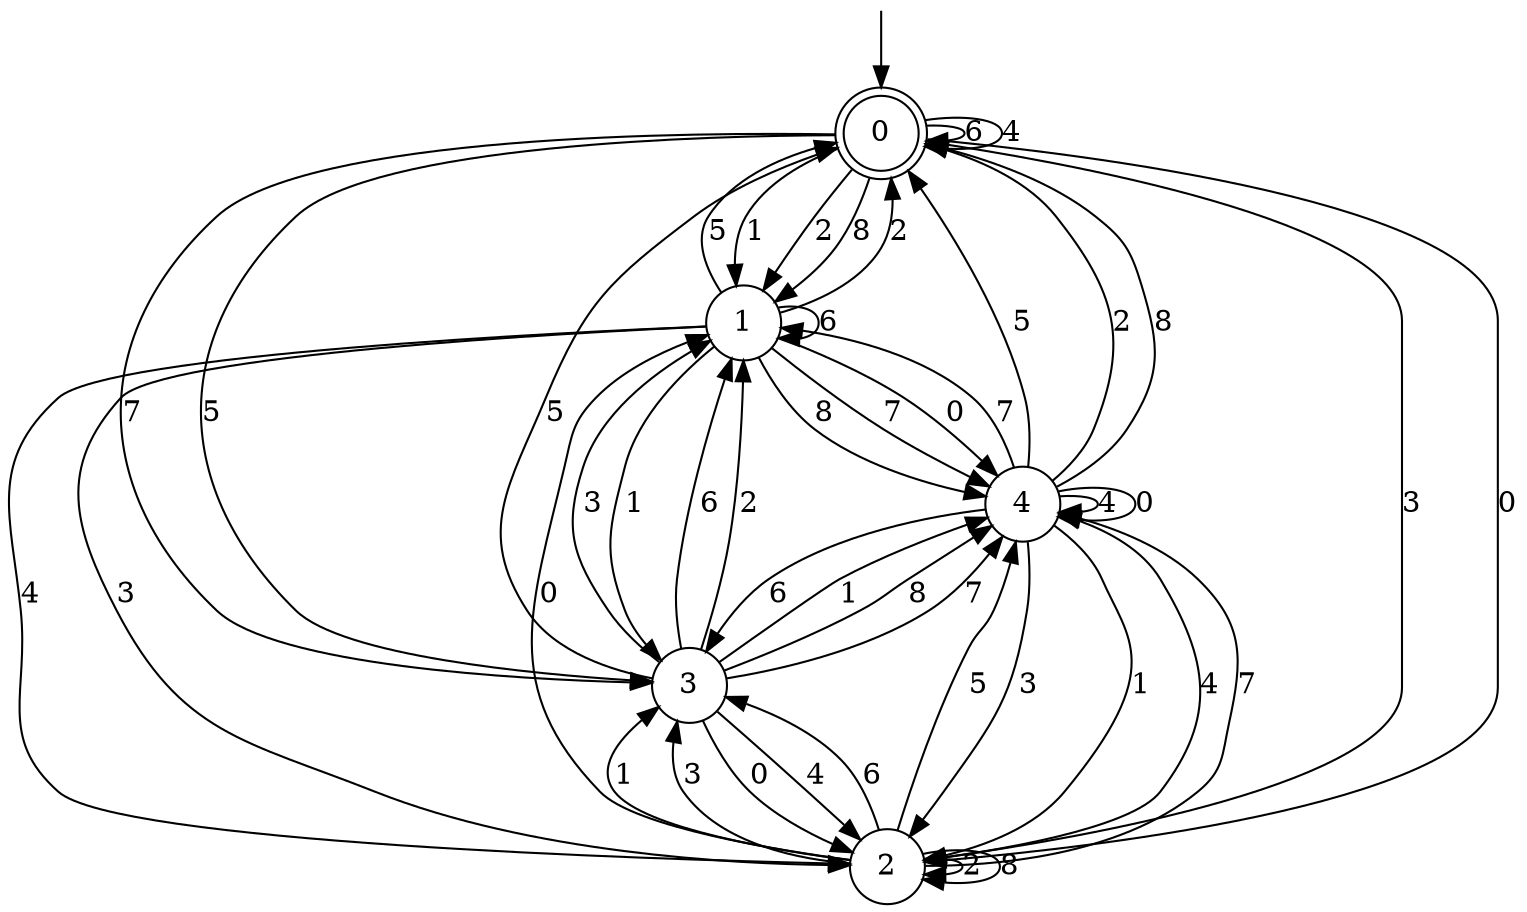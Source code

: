 digraph g {

	s0 [shape="doublecircle" label="0"];
	s1 [shape="circle" label="1"];
	s2 [shape="circle" label="2"];
	s3 [shape="circle" label="3"];
	s4 [shape="circle" label="4"];
	s0 -> s0 [label="6"];
	s0 -> s1 [label="1"];
	s0 -> s1 [label="2"];
	s0 -> s0 [label="4"];
	s0 -> s1 [label="8"];
	s0 -> s2 [label="3"];
	s0 -> s3 [label="7"];
	s0 -> s2 [label="0"];
	s0 -> s3 [label="5"];
	s1 -> s1 [label="6"];
	s1 -> s3 [label="1"];
	s1 -> s0 [label="2"];
	s1 -> s2 [label="4"];
	s1 -> s4 [label="8"];
	s1 -> s2 [label="3"];
	s1 -> s4 [label="7"];
	s1 -> s4 [label="0"];
	s1 -> s0 [label="5"];
	s2 -> s3 [label="6"];
	s2 -> s3 [label="1"];
	s2 -> s2 [label="2"];
	s2 -> s4 [label="4"];
	s2 -> s2 [label="8"];
	s2 -> s3 [label="3"];
	s2 -> s4 [label="7"];
	s2 -> s1 [label="0"];
	s2 -> s4 [label="5"];
	s3 -> s1 [label="6"];
	s3 -> s4 [label="1"];
	s3 -> s1 [label="2"];
	s3 -> s2 [label="4"];
	s3 -> s4 [label="8"];
	s3 -> s1 [label="3"];
	s3 -> s4 [label="7"];
	s3 -> s2 [label="0"];
	s3 -> s0 [label="5"];
	s4 -> s3 [label="6"];
	s4 -> s2 [label="1"];
	s4 -> s0 [label="2"];
	s4 -> s4 [label="4"];
	s4 -> s0 [label="8"];
	s4 -> s2 [label="3"];
	s4 -> s1 [label="7"];
	s4 -> s4 [label="0"];
	s4 -> s0 [label="5"];

__start0 [label="" shape="none" width="0" height="0"];
__start0 -> s0;

}
